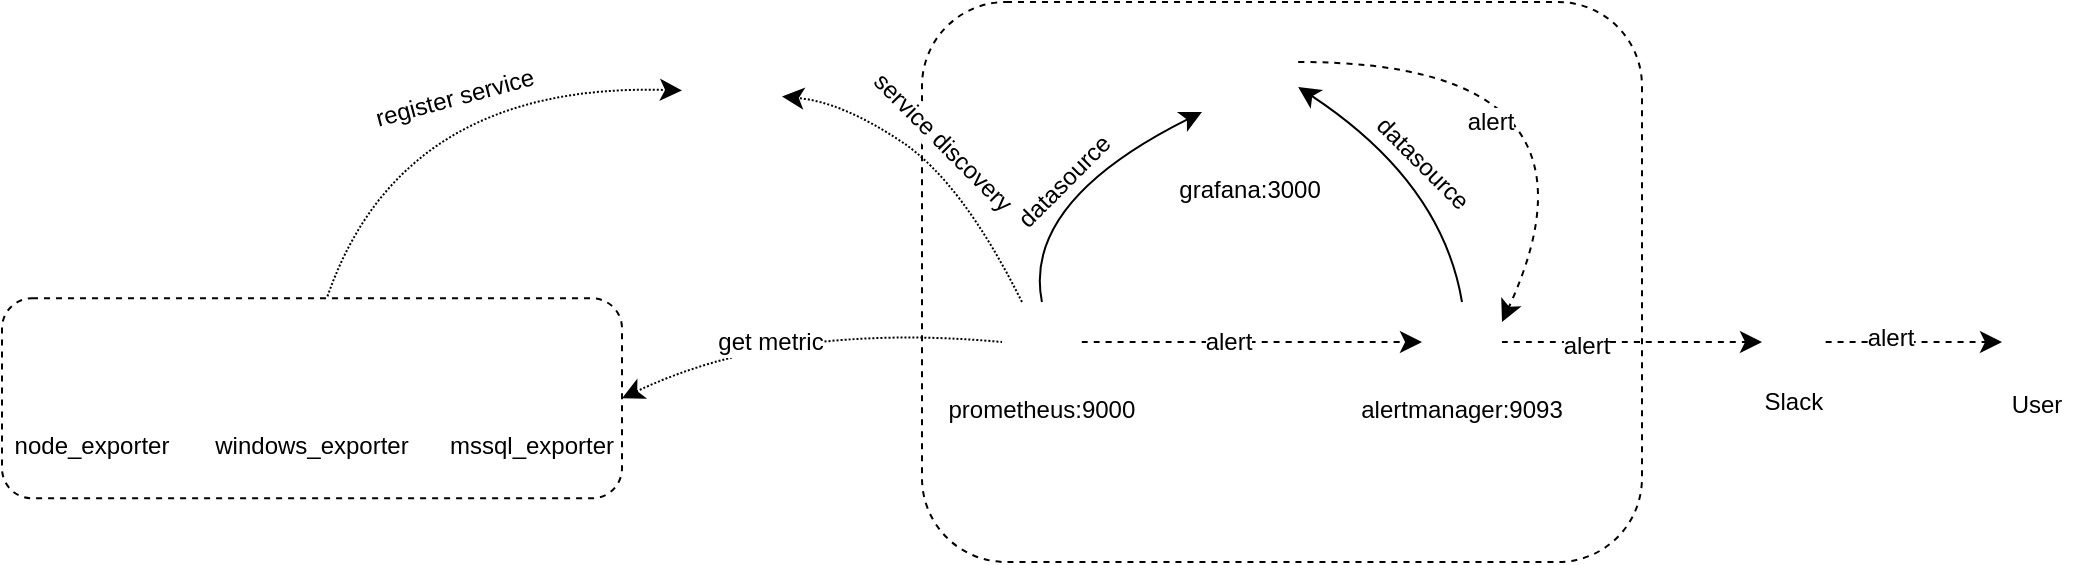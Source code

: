 <mxfile version="25.0.3">
  <diagram name="Page-1" id="LNh-3uC9zd6_e8-Dteng">
    <mxGraphModel dx="2618" dy="1226" grid="1" gridSize="10" guides="1" tooltips="1" connect="1" arrows="1" fold="1" page="0" pageScale="1" pageWidth="850" pageHeight="1100" math="0" shadow="0">
      <root>
        <mxCell id="0" />
        <mxCell id="1" parent="0" />
        <mxCell id="E7nbCfxs4qQWBFJL3slr-19" value="" style="rounded=1;whiteSpace=wrap;html=1;dashed=1;fillColor=none;" vertex="1" parent="1">
          <mxGeometry x="-350" y="-10" width="360" height="280" as="geometry" />
        </mxCell>
        <mxCell id="E7nbCfxs4qQWBFJL3slr-2" value="grafana:3000" style="shape=image;verticalLabelPosition=bottom;labelBackgroundColor=default;verticalAlign=top;aspect=fixed;imageAspect=0;image=https://upload.wikimedia.org/wikipedia/commons/3/3b/Grafana_icon.svg;" vertex="1" parent="1">
          <mxGeometry x="-210" y="20" width="48.08" height="50" as="geometry" />
        </mxCell>
        <mxCell id="E7nbCfxs4qQWBFJL3slr-12" style="edgeStyle=none;curved=1;rounded=0;orthogonalLoop=1;jettySize=auto;html=1;entryX=0;entryY=0.5;entryDx=0;entryDy=0;fontSize=12;startSize=8;endSize=8;dashed=1;" edge="1" parent="1" source="E7nbCfxs4qQWBFJL3slr-3" target="E7nbCfxs4qQWBFJL3slr-6">
          <mxGeometry relative="1" as="geometry" />
        </mxCell>
        <mxCell id="E7nbCfxs4qQWBFJL3slr-13" value="alert" style="edgeLabel;html=1;align=center;verticalAlign=middle;resizable=0;points=[];fontSize=12;" vertex="1" connectable="0" parent="E7nbCfxs4qQWBFJL3slr-12">
          <mxGeometry x="-0.141" relative="1" as="geometry">
            <mxPoint as="offset" />
          </mxGeometry>
        </mxCell>
        <mxCell id="E7nbCfxs4qQWBFJL3slr-3" value="prometheus:9000" style="shape=image;verticalLabelPosition=bottom;labelBackgroundColor=default;verticalAlign=top;aspect=fixed;imageAspect=0;image=https://static-00.iconduck.com/assets.00/prometheus-icon-511x512-1vmxbcxr.png;container=0;" vertex="1" parent="1">
          <mxGeometry x="-310" y="140" width="39.92" height="40" as="geometry" />
        </mxCell>
        <mxCell id="E7nbCfxs4qQWBFJL3slr-18" style="edgeStyle=none;curved=1;rounded=0;orthogonalLoop=1;jettySize=auto;html=1;fontSize=12;startSize=8;endSize=8;dashed=1;" edge="1" parent="1" source="E7nbCfxs4qQWBFJL3slr-4" target="E7nbCfxs4qQWBFJL3slr-5">
          <mxGeometry relative="1" as="geometry" />
        </mxCell>
        <mxCell id="E7nbCfxs4qQWBFJL3slr-20" value="alert" style="edgeLabel;html=1;align=center;verticalAlign=middle;resizable=0;points=[];fontSize=12;" vertex="1" connectable="0" parent="E7nbCfxs4qQWBFJL3slr-18">
          <mxGeometry x="-0.287" y="2" relative="1" as="geometry">
            <mxPoint as="offset" />
          </mxGeometry>
        </mxCell>
        <mxCell id="E7nbCfxs4qQWBFJL3slr-4" value="Slack" style="shape=image;verticalLabelPosition=bottom;labelBackgroundColor=default;verticalAlign=top;aspect=fixed;imageAspect=0;image=https://upload.wikimedia.org/wikipedia/commons/thumb/d/d5/Slack_icon_2019.svg/2048px-Slack_icon_2019.svg.png;" vertex="1" parent="1">
          <mxGeometry x="70" y="144.08" width="31.84" height="31.84" as="geometry" />
        </mxCell>
        <mxCell id="E7nbCfxs4qQWBFJL3slr-5" value="User" style="shape=image;verticalLabelPosition=bottom;labelBackgroundColor=default;verticalAlign=top;aspect=fixed;imageAspect=0;image=https://cdn.icon-icons.com/icons2/2468/PNG/512/user_icon_149329.png;" vertex="1" parent="1">
          <mxGeometry x="190" y="142.5" width="35" height="35" as="geometry" />
        </mxCell>
        <mxCell id="E7nbCfxs4qQWBFJL3slr-16" style="edgeStyle=none;curved=1;rounded=0;orthogonalLoop=1;jettySize=auto;html=1;entryX=0;entryY=0.5;entryDx=0;entryDy=0;fontSize=12;startSize=8;endSize=8;dashed=1;" edge="1" parent="1" source="E7nbCfxs4qQWBFJL3slr-6" target="E7nbCfxs4qQWBFJL3slr-4">
          <mxGeometry relative="1" as="geometry" />
        </mxCell>
        <mxCell id="E7nbCfxs4qQWBFJL3slr-17" value="alert" style="edgeLabel;html=1;align=center;verticalAlign=middle;resizable=0;points=[];fontSize=12;" vertex="1" connectable="0" parent="E7nbCfxs4qQWBFJL3slr-16">
          <mxGeometry x="-0.362" y="-2" relative="1" as="geometry">
            <mxPoint as="offset" />
          </mxGeometry>
        </mxCell>
        <mxCell id="E7nbCfxs4qQWBFJL3slr-6" value="alertmanager:9093" style="shape=image;verticalLabelPosition=bottom;labelBackgroundColor=default;verticalAlign=top;aspect=fixed;imageAspect=0;image=https://cdn-icons-png.flaticon.com/512/8957/8957116.png;" vertex="1" parent="1">
          <mxGeometry x="-100" y="140" width="40" height="40" as="geometry" />
        </mxCell>
        <mxCell id="E7nbCfxs4qQWBFJL3slr-8" value="" style="curved=1;endArrow=classic;html=1;rounded=0;fontSize=12;startSize=8;endSize=8;exitX=0.5;exitY=0;exitDx=0;exitDy=0;entryX=0;entryY=0.5;entryDx=0;entryDy=0;" edge="1" parent="1" source="E7nbCfxs4qQWBFJL3slr-3" target="E7nbCfxs4qQWBFJL3slr-2">
          <mxGeometry width="50" height="50" relative="1" as="geometry">
            <mxPoint x="-290" y="90" as="sourcePoint" />
            <mxPoint x="-240" y="40" as="targetPoint" />
            <Array as="points">
              <mxPoint x="-300" y="90" />
            </Array>
          </mxGeometry>
        </mxCell>
        <mxCell id="E7nbCfxs4qQWBFJL3slr-9" value="datasource" style="edgeLabel;html=1;align=center;verticalAlign=middle;resizable=0;points=[];fontSize=12;rotation=-45;" vertex="1" connectable="0" parent="E7nbCfxs4qQWBFJL3slr-8">
          <mxGeometry x="-0.203" y="-16" relative="1" as="geometry">
            <mxPoint x="5" y="-20" as="offset" />
          </mxGeometry>
        </mxCell>
        <mxCell id="E7nbCfxs4qQWBFJL3slr-10" value="" style="curved=1;endArrow=classic;html=1;rounded=0;fontSize=12;startSize=8;endSize=8;exitX=0.5;exitY=0;exitDx=0;exitDy=0;entryX=1;entryY=0.25;entryDx=0;entryDy=0;" edge="1" parent="1" source="E7nbCfxs4qQWBFJL3slr-6" target="E7nbCfxs4qQWBFJL3slr-2">
          <mxGeometry width="50" height="50" relative="1" as="geometry">
            <mxPoint x="-50" y="100" as="sourcePoint" />
            <mxPoint y="50" as="targetPoint" />
            <Array as="points">
              <mxPoint x="-90" y="80" />
            </Array>
          </mxGeometry>
        </mxCell>
        <mxCell id="E7nbCfxs4qQWBFJL3slr-11" value="datasource" style="edgeLabel;html=1;align=center;verticalAlign=middle;resizable=0;points=[];fontSize=12;rotation=45;" vertex="1" connectable="0" parent="E7nbCfxs4qQWBFJL3slr-10">
          <mxGeometry x="0.08" y="-2" relative="1" as="geometry">
            <mxPoint x="4" y="2" as="offset" />
          </mxGeometry>
        </mxCell>
        <mxCell id="E7nbCfxs4qQWBFJL3slr-14" value="" style="curved=1;endArrow=classic;html=1;rounded=0;fontSize=12;startSize=8;endSize=8;exitX=1;exitY=0;exitDx=0;exitDy=0;entryX=1;entryY=0.25;entryDx=0;entryDy=0;dashed=1;" edge="1" parent="1" source="E7nbCfxs4qQWBFJL3slr-2" target="E7nbCfxs4qQWBFJL3slr-6">
          <mxGeometry width="50" height="50" relative="1" as="geometry">
            <mxPoint x="70" y="70" as="sourcePoint" />
            <mxPoint x="120" y="20" as="targetPoint" />
            <Array as="points">
              <mxPoint y="20" />
            </Array>
          </mxGeometry>
        </mxCell>
        <mxCell id="E7nbCfxs4qQWBFJL3slr-15" value="alert" style="edgeLabel;html=1;align=center;verticalAlign=middle;resizable=0;points=[];fontSize=12;" vertex="1" connectable="0" parent="E7nbCfxs4qQWBFJL3slr-14">
          <mxGeometry x="-0.37" y="-30" relative="1" as="geometry">
            <mxPoint as="offset" />
          </mxGeometry>
        </mxCell>
        <mxCell id="E7nbCfxs4qQWBFJL3slr-34" value="" style="curved=1;endArrow=none;html=1;rounded=0;fontSize=12;startSize=8;endSize=8;entryX=0;entryY=0.5;entryDx=0;entryDy=0;exitX=1;exitY=0.5;exitDx=0;exitDy=0;dashed=1;dashPattern=1 1;endFill=0;startArrow=classic;startFill=1;" edge="1" parent="1" source="E7nbCfxs4qQWBFJL3slr-31" target="E7nbCfxs4qQWBFJL3slr-3">
          <mxGeometry width="50" height="50" relative="1" as="geometry">
            <mxPoint x="-420" y="200" as="sourcePoint" />
            <mxPoint x="-370" y="150" as="targetPoint" />
            <Array as="points">
              <mxPoint x="-420" y="150" />
            </Array>
          </mxGeometry>
        </mxCell>
        <mxCell id="E7nbCfxs4qQWBFJL3slr-35" value="get metric" style="edgeLabel;html=1;align=center;verticalAlign=middle;resizable=0;points=[];fontSize=12;" vertex="1" connectable="0" parent="E7nbCfxs4qQWBFJL3slr-34">
          <mxGeometry x="-0.205" y="-6" relative="1" as="geometry">
            <mxPoint as="offset" />
          </mxGeometry>
        </mxCell>
        <mxCell id="E7nbCfxs4qQWBFJL3slr-37" value="" style="shape=image;verticalLabelPosition=bottom;labelBackgroundColor=default;verticalAlign=top;aspect=fixed;imageAspect=0;image=https://global-uploads.webflow.com/6203daf47137054c031fa0e6/64071d4ee3e10617c9106129_consul.png;fontStyle=1" vertex="1" parent="1">
          <mxGeometry x="-470" y="10" width="50" height="50" as="geometry" />
        </mxCell>
        <mxCell id="E7nbCfxs4qQWBFJL3slr-38" value="" style="curved=1;endArrow=classic;html=1;rounded=0;fontSize=12;startSize=8;endSize=8;exitX=0.525;exitY=-0.01;exitDx=0;exitDy=0;exitPerimeter=0;dashed=1;dashPattern=1 1;" edge="1" parent="1" source="E7nbCfxs4qQWBFJL3slr-31" target="E7nbCfxs4qQWBFJL3slr-37">
          <mxGeometry width="50" height="50" relative="1" as="geometry">
            <mxPoint x="-610" y="80" as="sourcePoint" />
            <mxPoint x="-560" y="30" as="targetPoint" />
            <Array as="points">
              <mxPoint x="-610" y="30" />
            </Array>
          </mxGeometry>
        </mxCell>
        <mxCell id="E7nbCfxs4qQWBFJL3slr-40" value="register service" style="edgeLabel;html=1;align=center;verticalAlign=middle;resizable=0;points=[];fontSize=12;rotation=-15;" vertex="1" connectable="0" parent="E7nbCfxs4qQWBFJL3slr-38">
          <mxGeometry x="0.056" y="-16" relative="1" as="geometry">
            <mxPoint x="6" y="-9" as="offset" />
          </mxGeometry>
        </mxCell>
        <mxCell id="E7nbCfxs4qQWBFJL3slr-41" value="" style="curved=1;endArrow=classic;html=1;rounded=0;fontSize=12;startSize=8;endSize=8;exitX=0.25;exitY=0;exitDx=0;exitDy=0;dashed=1;dashPattern=1 1;" edge="1" parent="1" source="E7nbCfxs4qQWBFJL3slr-3" target="E7nbCfxs4qQWBFJL3slr-37">
          <mxGeometry width="50" height="50" relative="1" as="geometry">
            <mxPoint x="-420" y="140" as="sourcePoint" />
            <mxPoint x="-370" y="90" as="targetPoint" />
            <Array as="points">
              <mxPoint x="-330" y="80" />
              <mxPoint x="-390" y="40" />
            </Array>
          </mxGeometry>
        </mxCell>
        <mxCell id="E7nbCfxs4qQWBFJL3slr-42" value="service discovery" style="edgeLabel;html=1;align=center;verticalAlign=middle;resizable=0;points=[];fontSize=12;rotation=45;" vertex="1" connectable="0" parent="E7nbCfxs4qQWBFJL3slr-41">
          <mxGeometry x="-0.083" y="2" relative="1" as="geometry">
            <mxPoint y="-16" as="offset" />
          </mxGeometry>
        </mxCell>
        <mxCell id="E7nbCfxs4qQWBFJL3slr-31" value="" style="rounded=1;whiteSpace=wrap;html=1;fillColor=none;dashed=1;" vertex="1" parent="1">
          <mxGeometry x="-810" y="138.16" width="310" height="100" as="geometry" />
        </mxCell>
        <mxCell id="E7nbCfxs4qQWBFJL3slr-23" value="node_exporter" style="shape=image;verticalLabelPosition=bottom;labelBackgroundColor=default;verticalAlign=top;aspect=fixed;imageAspect=0;image=https://cdn-icons-png.flaticon.com/512/226/226772.png;" vertex="1" parent="1">
          <mxGeometry x="-780" y="168.16" width="30" height="30" as="geometry" />
        </mxCell>
        <mxCell id="E7nbCfxs4qQWBFJL3slr-24" value="windows_exporter" style="shape=image;verticalLabelPosition=bottom;labelBackgroundColor=default;verticalAlign=top;aspect=fixed;imageAspect=0;image=https://cdn-icons-png.flaticon.com/512/882/882702.png;" vertex="1" parent="1">
          <mxGeometry x="-670" y="168.16" width="30" height="30" as="geometry" />
        </mxCell>
        <mxCell id="E7nbCfxs4qQWBFJL3slr-45" value="mssql_exporter" style="shape=image;verticalLabelPosition=bottom;labelBackgroundColor=default;verticalAlign=top;aspect=fixed;imageAspect=0;image=https://elest.io/images/softwares/70/logo.png;" vertex="1" parent="1">
          <mxGeometry x="-565" y="158.16" width="40" height="40" as="geometry" />
        </mxCell>
      </root>
    </mxGraphModel>
  </diagram>
</mxfile>
